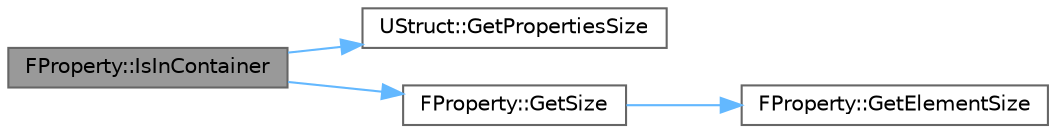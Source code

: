 digraph "FProperty::IsInContainer"
{
 // INTERACTIVE_SVG=YES
 // LATEX_PDF_SIZE
  bgcolor="transparent";
  edge [fontname=Helvetica,fontsize=10,labelfontname=Helvetica,labelfontsize=10];
  node [fontname=Helvetica,fontsize=10,shape=box,height=0.2,width=0.4];
  rankdir="LR";
  Node1 [id="Node000001",label="FProperty::IsInContainer",height=0.2,width=0.4,color="gray40", fillcolor="grey60", style="filled", fontcolor="black",tooltip="See if the offset of this property is below the supplied container size."];
  Node1 -> Node2 [id="edge1_Node000001_Node000002",color="steelblue1",style="solid",tooltip=" "];
  Node2 [id="Node000002",label="UStruct::GetPropertiesSize",height=0.2,width=0.4,color="grey40", fillcolor="white", style="filled",URL="$dc/d19/classUStruct.html#ab576e363919ab7a63ac4eb26fe5d1858",tooltip="Total size of all UProperties, the allocated structure may be larger due to alignment."];
  Node1 -> Node3 [id="edge2_Node000001_Node000003",color="steelblue1",style="solid",tooltip=" "];
  Node3 [id="Node000003",label="FProperty::GetSize",height=0.2,width=0.4,color="grey40", fillcolor="white", style="filled",URL="$d9/dbc/classFProperty.html#a57482760c672827c7910d5b38e81a7d2",tooltip=" "];
  Node3 -> Node4 [id="edge3_Node000003_Node000004",color="steelblue1",style="solid",tooltip=" "];
  Node4 [id="Node000004",label="FProperty::GetElementSize",height=0.2,width=0.4,color="grey40", fillcolor="white", style="filled",URL="$d9/dbc/classFProperty.html#a700f3251fe6ee7fcb4f92f1c04dfba02",tooltip=" "];
}
